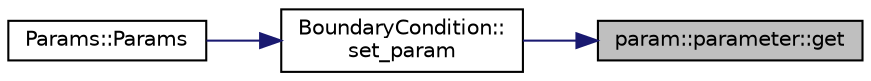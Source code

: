 digraph "param::parameter::get"
{
 // LATEX_PDF_SIZE
  edge [fontname="Helvetica",fontsize="10",labelfontname="Helvetica",labelfontsize="10"];
  node [fontname="Helvetica",fontsize="10",shape=record];
  rankdir="RL";
  Node1 [label="param::parameter::get",height=0.2,width=0.4,color="black", fillcolor="grey75", style="filled", fontcolor="black",tooltip=" "];
  Node1 -> Node2 [dir="back",color="midnightblue",fontsize="10",style="solid"];
  Node2 [label="BoundaryCondition::\lset_param",height=0.2,width=0.4,color="black", fillcolor="white", style="filled",URL="$structBoundaryCondition.html#a9c7bcdf5b16fc6546759321cc9e1b292",tooltip=" "];
  Node2 -> Node3 [dir="back",color="midnightblue",fontsize="10",style="solid"];
  Node3 [label="Params::Params",height=0.2,width=0.4,color="black", fillcolor="white", style="filled",URL="$classParams.html#a1c0d445a3ea36e3b4d8696c55217fdd2",tooltip=" "];
}
